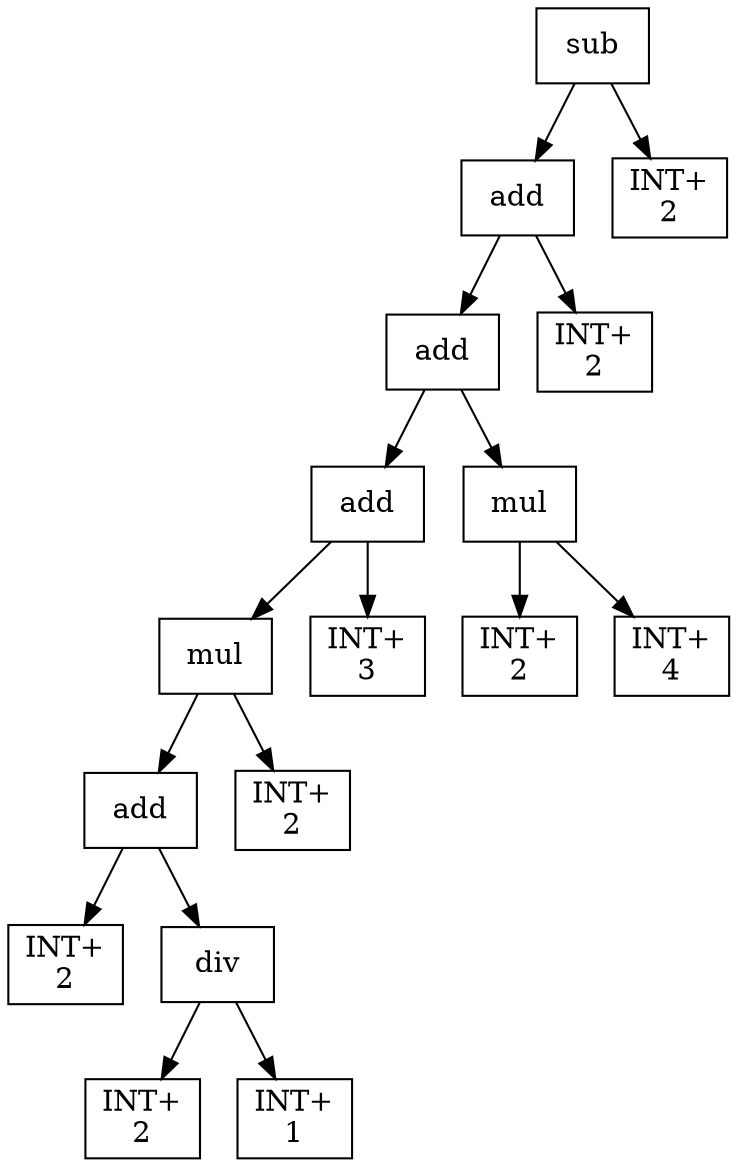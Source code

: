 digraph expr {
  node [shape=box];
  n1 [label="sub"];
  n2 [label="add"];
  n3 [label="add"];
  n4 [label="add"];
  n5 [label="mul"];
  n6 [label="add"];
  n7 [label="INT+\n2"];
  n8 [label="div"];
  n9 [label="INT+\n2"];
  n10 [label="INT+\n1"];
  n8 -> n9;
  n8 -> n10;
  n6 -> n7;
  n6 -> n8;
  n11 [label="INT+\n2"];
  n5 -> n6;
  n5 -> n11;
  n12 [label="INT+\n3"];
  n4 -> n5;
  n4 -> n12;
  n13 [label="mul"];
  n14 [label="INT+\n2"];
  n15 [label="INT+\n4"];
  n13 -> n14;
  n13 -> n15;
  n3 -> n4;
  n3 -> n13;
  n16 [label="INT+\n2"];
  n2 -> n3;
  n2 -> n16;
  n17 [label="INT+\n2"];
  n1 -> n2;
  n1 -> n17;
}